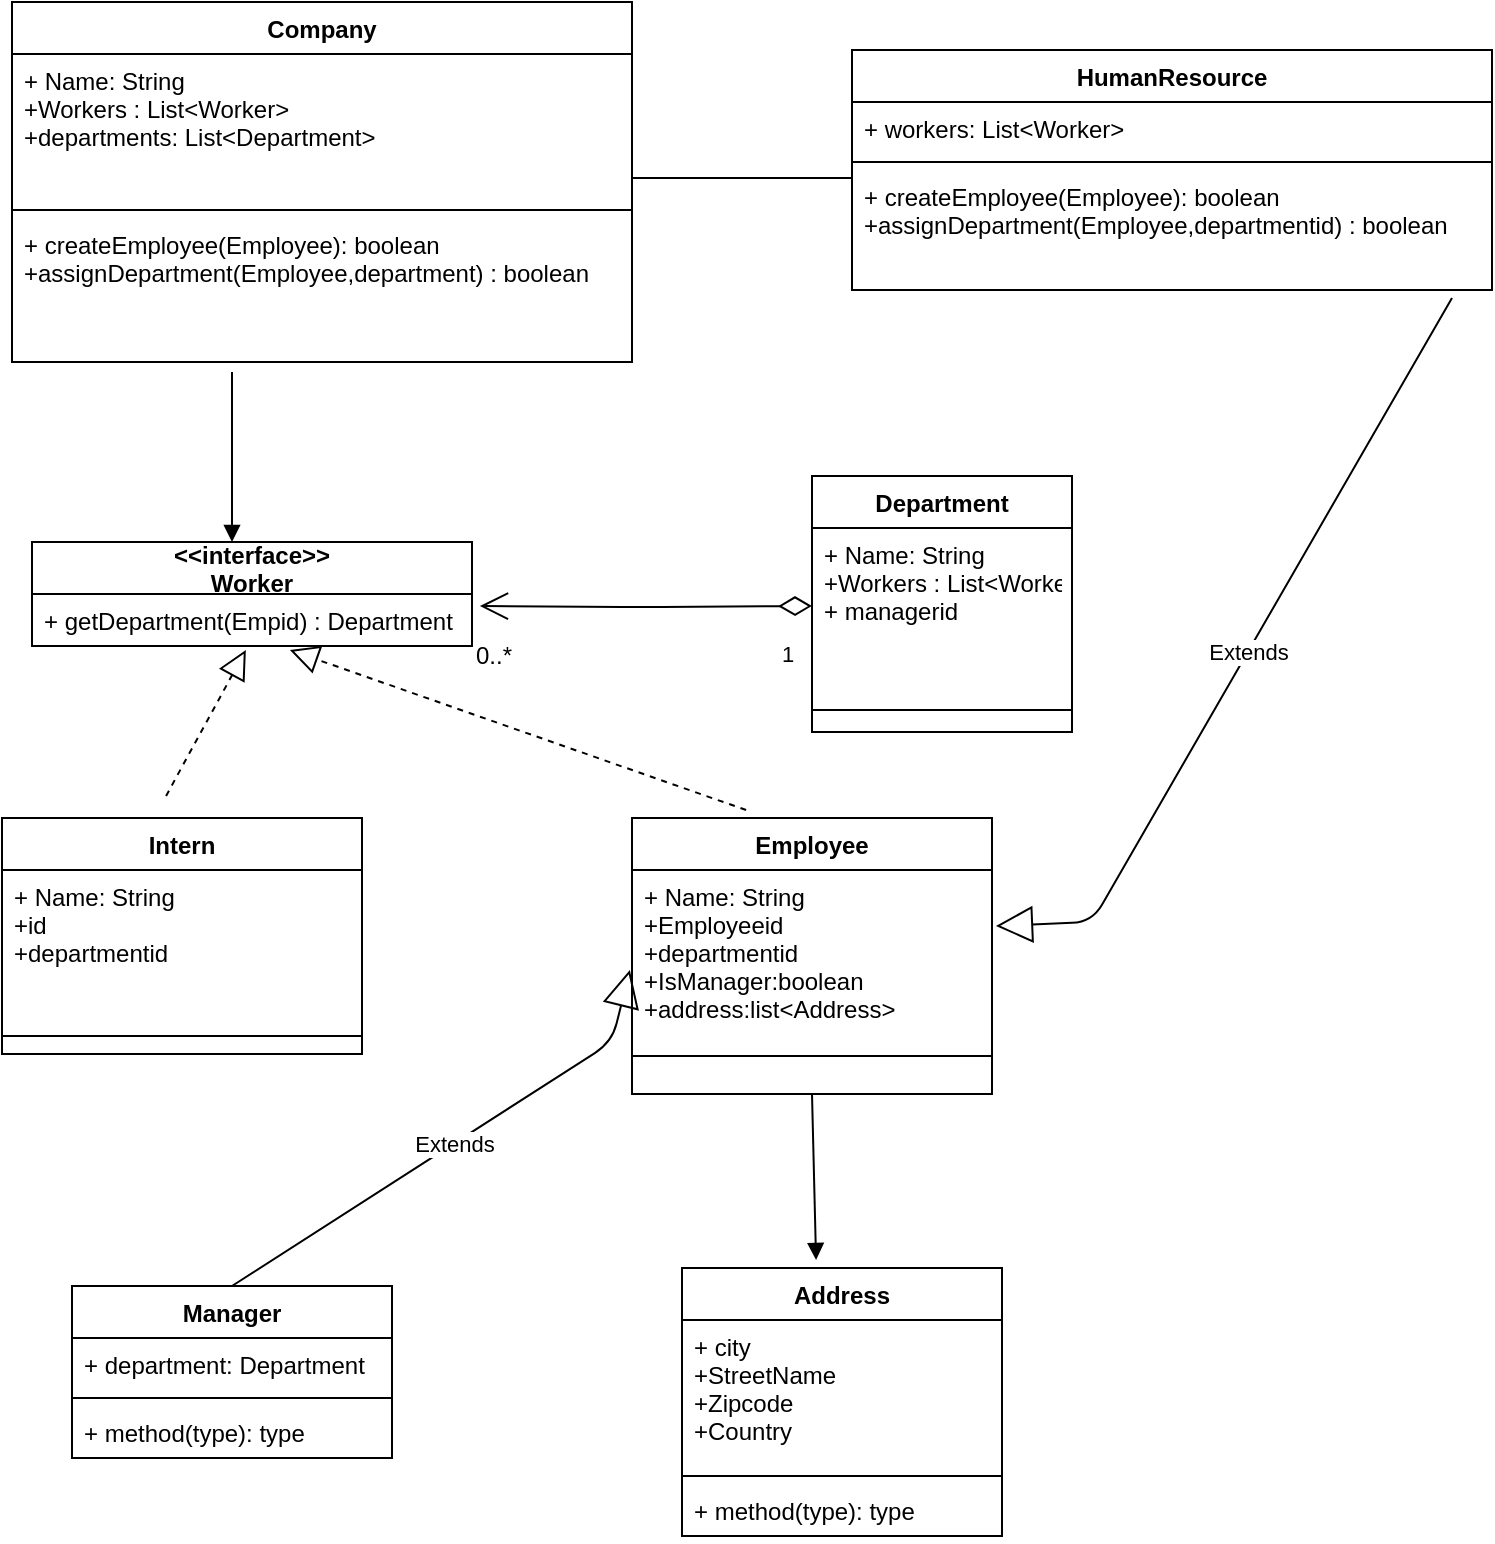 <mxfile version="11.3.0" type="google" pages="1"><diagram id="I_02BukDDb1RoMkisEsq" name="Page-1"><mxGraphModel dx="926" dy="553" grid="1" gridSize="10" guides="1" tooltips="1" connect="1" arrows="1" fold="1" page="1" pageScale="1" pageWidth="850" pageHeight="1100" math="0" shadow="0"><root><mxCell id="0"/><mxCell id="1" parent="0"/><mxCell id="hUB8CxsfF5XmnN4swp79-26" value="Company" style="swimlane;fontStyle=1;align=center;verticalAlign=top;childLayout=stackLayout;horizontal=1;startSize=26;horizontalStack=0;resizeParent=1;resizeParentMax=0;resizeLast=0;collapsible=1;marginBottom=0;" vertex="1" parent="1"><mxGeometry x="90" y="50" width="310" height="180" as="geometry"/></mxCell><mxCell id="hUB8CxsfF5XmnN4swp79-27" value="+ Name: String&#xa;+Workers : List&lt;Worker&gt;&#xa;+departments: List&lt;Department&gt;&#xa;" style="text;strokeColor=none;fillColor=none;align=left;verticalAlign=top;spacingLeft=4;spacingRight=4;overflow=hidden;rotatable=0;points=[[0,0.5],[1,0.5]];portConstraint=eastwest;" vertex="1" parent="hUB8CxsfF5XmnN4swp79-26"><mxGeometry y="26" width="310" height="74" as="geometry"/></mxCell><mxCell id="hUB8CxsfF5XmnN4swp79-28" value="" style="line;strokeWidth=1;fillColor=none;align=left;verticalAlign=middle;spacingTop=-1;spacingLeft=3;spacingRight=3;rotatable=0;labelPosition=right;points=[];portConstraint=eastwest;" vertex="1" parent="hUB8CxsfF5XmnN4swp79-26"><mxGeometry y="100" width="310" height="8" as="geometry"/></mxCell><mxCell id="hUB8CxsfF5XmnN4swp79-29" value="+ createEmployee(Employee): boolean&#xa;+assignDepartment(Employee,department) : boolean" style="text;strokeColor=none;fillColor=none;align=left;verticalAlign=top;spacingLeft=4;spacingRight=4;overflow=hidden;rotatable=0;points=[[0,0.5],[1,0.5]];portConstraint=eastwest;" vertex="1" parent="hUB8CxsfF5XmnN4swp79-26"><mxGeometry y="108" width="310" height="72" as="geometry"/></mxCell><mxCell id="hUB8CxsfF5XmnN4swp79-30" value="HumanResource" style="swimlane;fontStyle=1;align=center;verticalAlign=top;childLayout=stackLayout;horizontal=1;startSize=26;horizontalStack=0;resizeParent=1;resizeParentMax=0;resizeLast=0;collapsible=1;marginBottom=0;" vertex="1" parent="1"><mxGeometry x="510" y="74" width="320" height="120" as="geometry"/></mxCell><mxCell id="hUB8CxsfF5XmnN4swp79-31" value="+ workers: List&lt;Worker&gt;" style="text;strokeColor=none;fillColor=none;align=left;verticalAlign=top;spacingLeft=4;spacingRight=4;overflow=hidden;rotatable=0;points=[[0,0.5],[1,0.5]];portConstraint=eastwest;" vertex="1" parent="hUB8CxsfF5XmnN4swp79-30"><mxGeometry y="26" width="320" height="26" as="geometry"/></mxCell><mxCell id="hUB8CxsfF5XmnN4swp79-32" value="" style="line;strokeWidth=1;fillColor=none;align=left;verticalAlign=middle;spacingTop=-1;spacingLeft=3;spacingRight=3;rotatable=0;labelPosition=right;points=[];portConstraint=eastwest;" vertex="1" parent="hUB8CxsfF5XmnN4swp79-30"><mxGeometry y="52" width="320" height="8" as="geometry"/></mxCell><mxCell id="hUB8CxsfF5XmnN4swp79-33" value="+ createEmployee(Employee): boolean&#xa;+assignDepartment(Employee,departmentid) : boolean&#xa;&#xa;" style="text;strokeColor=none;fillColor=none;align=left;verticalAlign=top;spacingLeft=4;spacingRight=4;overflow=hidden;rotatable=0;points=[[0,0.5],[1,0.5]];portConstraint=eastwest;" vertex="1" parent="hUB8CxsfF5XmnN4swp79-30"><mxGeometry y="60" width="320" height="60" as="geometry"/></mxCell><mxCell id="hUB8CxsfF5XmnN4swp79-46" value="" style="line;strokeWidth=1;fillColor=none;align=left;verticalAlign=middle;spacingTop=-1;spacingLeft=3;spacingRight=3;rotatable=0;labelPosition=right;points=[];portConstraint=eastwest;" vertex="1" parent="1"><mxGeometry x="400" y="134" width="110" height="8" as="geometry"/></mxCell><mxCell id="hUB8CxsfF5XmnN4swp79-50" value="&lt;&lt;interface&gt;&gt;&#xa;Worker" style="swimlane;fontStyle=1;childLayout=stackLayout;horizontal=1;startSize=26;fillColor=none;horizontalStack=0;resizeParent=1;resizeParentMax=0;resizeLast=0;collapsible=1;marginBottom=0;" vertex="1" parent="1"><mxGeometry x="100" y="320" width="220" height="52" as="geometry"/></mxCell><mxCell id="hUB8CxsfF5XmnN4swp79-51" value="+ getDepartment(Empid) : Department" style="text;strokeColor=none;fillColor=none;align=left;verticalAlign=top;spacingLeft=4;spacingRight=4;overflow=hidden;rotatable=0;points=[[0,0.5],[1,0.5]];portConstraint=eastwest;" vertex="1" parent="hUB8CxsfF5XmnN4swp79-50"><mxGeometry y="26" width="220" height="26" as="geometry"/></mxCell><mxCell id="hUB8CxsfF5XmnN4swp79-57" value="" style="endArrow=block;endFill=1;html=1;edgeStyle=orthogonalEdgeStyle;align=left;verticalAlign=top;" edge="1" parent="1"><mxGeometry x="-1" relative="1" as="geometry"><mxPoint x="200" y="235" as="sourcePoint"/><mxPoint x="200" y="320" as="targetPoint"/><Array as="points"><mxPoint x="200" y="320"/></Array></mxGeometry></mxCell><mxCell id="hUB8CxsfF5XmnN4swp79-66" value="Department" style="swimlane;fontStyle=1;align=center;verticalAlign=top;childLayout=stackLayout;horizontal=1;startSize=26;horizontalStack=0;resizeParent=1;resizeParentMax=0;resizeLast=0;collapsible=1;marginBottom=0;" vertex="1" parent="1"><mxGeometry x="490" y="287" width="130" height="128" as="geometry"/></mxCell><mxCell id="hUB8CxsfF5XmnN4swp79-97" value="+ Name: String&#xa;+Workers : List&lt;Worker&gt;&#xa;+ managerid" style="text;strokeColor=none;fillColor=none;align=left;verticalAlign=top;spacingLeft=4;spacingRight=4;overflow=hidden;rotatable=0;points=[[0,0.5],[1,0.5]];portConstraint=eastwest;" vertex="1" parent="hUB8CxsfF5XmnN4swp79-66"><mxGeometry y="26" width="130" height="80" as="geometry"/></mxCell><mxCell id="hUB8CxsfF5XmnN4swp79-68" value="" style="line;strokeWidth=1;fillColor=none;align=left;verticalAlign=middle;spacingTop=-1;spacingLeft=3;spacingRight=3;rotatable=0;labelPosition=right;points=[];portConstraint=eastwest;" vertex="1" parent="hUB8CxsfF5XmnN4swp79-66"><mxGeometry y="106" width="130" height="22" as="geometry"/></mxCell><mxCell id="hUB8CxsfF5XmnN4swp79-70" value="" style="endArrow=open;html=1;endSize=12;startArrow=diamondThin;startSize=14;startFill=0;edgeStyle=orthogonalEdgeStyle;align=left;verticalAlign=bottom;entryX=1.018;entryY=0.231;entryDx=0;entryDy=0;entryPerimeter=0;" edge="1" parent="1" target="hUB8CxsfF5XmnN4swp79-51"><mxGeometry x="-1" y="3" relative="1" as="geometry"><mxPoint x="490" y="352" as="sourcePoint"/><mxPoint x="250" y="480" as="targetPoint"/></mxGeometry></mxCell><mxCell id="hUB8CxsfF5XmnN4swp79-74" value="0..*" style="text;html=1;resizable=0;points=[];autosize=1;align=left;verticalAlign=top;spacingTop=-4;" vertex="1" parent="1"><mxGeometry x="320" y="367" width="30" height="20" as="geometry"/></mxCell><mxCell id="hUB8CxsfF5XmnN4swp79-85" value="&lt;span style=&quot;font-family: &amp;#34;helvetica&amp;#34; , &amp;#34;arial&amp;#34; , sans-serif ; font-size: 0px&quot;&gt;%3CmxGraphModel%3E%3Croot%3E%3CmxCell%20id%3D%220%22%2F%3E%3CmxCell%20id%3D%221%22%20parent%3D%220%22%2F%3E%3CmxCell%20id%3D%222%22%20value%3D%22Company%22%20style%3D%22swimlane%3BfontStyle%3D1%3Balign%3Dcenter%3BverticalAlign%3Dtop%3BchildLayout%3DstackLayout%3Bhorizontal%3D1%3BstartSize%3D26%3BhorizontalStack%3D0%3BresizeParent%3D1%3BresizeParentMax%3D0%3BresizeLast%3D0%3Bcollapsible%3D1%3BmarginBottom%3D0%3B%22%20vertex%3D%221%22%20parent%3D%221%22%3E%3CmxGeometry%20x%3D%2290%22%20y%3D%2250%22%20width%3D%22310%22%20height%3D%22180%22%20as%3D%22geometry%22%2F%3E%3C%2FmxCell%3E%3CmxCell%20id%3D%223%22%20value%3D%22%2B%20Name%3A%20String%26%23xa%3B%2BWorkers%20%3A%20List%26lt%3BWorker%26gt%3B%26%23xa%3B%2Bdepartments%3A%20List%26lt%3BDepartment%26gt%3B%26%23xa%3B%22%20style%3D%22text%3BstrokeColor%3Dnone%3BfillColor%3Dnone%3Balign%3Dleft%3BverticalAlign%3Dtop%3BspacingLeft%3D4%3BspacingRight%3D4%3Boverflow%3Dhidden%3Brotatable%3D0%3Bpoints%3D%5B%5B0%2C0.5%5D%2C%5B1%2C0.5%5D%5D%3BportConstraint%3Deastwest%3B%22%20vertex%3D%221%22%20parent%3D%222%22%3E%3CmxGeometry%20y%3D%2226%22%20width%3D%22310%22%20height%3D%2274%22%20as%3D%22geometry%22%2F%3E%3C%2FmxCell%3E%3CmxCell%20id%3D%224%22%20value%3D%22%22%20style%3D%22line%3BstrokeWidth%3D1%3BfillColor%3Dnone%3Balign%3Dleft%3BverticalAlign%3Dmiddle%3BspacingTop%3D-1%3BspacingLeft%3D3%3BspacingRight%3D3%3Brotatable%3D0%3BlabelPosition%3Dright%3Bpoints%3D%5B%5D%3BportConstraint%3Deastwest%3B%22%20vertex%3D%221%22%20parent%3D%222%22%3E%3CmxGeometry%20y%3D%22100%22%20width%3D%22310%22%20height%3D%228%22%20as%3D%22geometry%22%2F%3E%3C%2FmxCell%3E%3CmxCell%20id%3D%225%22%20value%3D%22%2B%20createEmployee(Employee)%3A%20boolean%26%23xa%3B%2BassignDepartment(Employee%2Cdepartment)%20%3A%20boolean%22%20style%3D%22text%3BstrokeColor%3Dnone%3BfillColor%3Dnone%3Balign%3Dleft%3BverticalAlign%3Dtop%3BspacingLeft%3D4%3BspacingRight%3D4%3Boverflow%3Dhidden%3Brotatable%3D0%3Bpoints%3D%5B%5B0%2C0.5%5D%2C%5B1%2C0.5%5D%5D%3BportConstraint%3Deastwest%3B%22%20vertex%3D%221%22%20parent%3D%222%22%3E%3CmxGeometry%20y%3D%22108%22%20width%3D%22310%22%20height%3D%2272%22%20as%3D%22geometry%22%2F%3E%3C%2FmxCell%3E%3C%2Froot%3E%3C%2FmxGraphModel%3E&lt;/span&gt;" style="text;html=1;resizable=0;points=[];autosize=1;align=left;verticalAlign=top;spacingTop=-4;" vertex="1" parent="1"><mxGeometry x="135" y="476" width="40" height="20" as="geometry"/></mxCell><mxCell id="hUB8CxsfF5XmnN4swp79-90" value="Intern" style="swimlane;fontStyle=1;align=center;verticalAlign=top;childLayout=stackLayout;horizontal=1;startSize=26;horizontalStack=0;resizeParent=1;resizeParentMax=0;resizeLast=0;collapsible=1;marginBottom=0;" vertex="1" parent="1"><mxGeometry x="85" y="458" width="180" height="118" as="geometry"/></mxCell><mxCell id="hUB8CxsfF5XmnN4swp79-91" value="+ Name: String&#xa;+id&#xa;+departmentid&#xa;&#xa;" style="text;strokeColor=none;fillColor=none;align=left;verticalAlign=top;spacingLeft=4;spacingRight=4;overflow=hidden;rotatable=0;points=[[0,0.5],[1,0.5]];portConstraint=eastwest;" vertex="1" parent="hUB8CxsfF5XmnN4swp79-90"><mxGeometry y="26" width="180" height="74" as="geometry"/></mxCell><mxCell id="hUB8CxsfF5XmnN4swp79-92" value="" style="line;strokeWidth=1;fillColor=none;align=left;verticalAlign=middle;spacingTop=-1;spacingLeft=3;spacingRight=3;rotatable=0;labelPosition=right;points=[];portConstraint=eastwest;" vertex="1" parent="hUB8CxsfF5XmnN4swp79-90"><mxGeometry y="100" width="180" height="18" as="geometry"/></mxCell><mxCell id="hUB8CxsfF5XmnN4swp79-95" value="" style="endArrow=block;dashed=1;endFill=0;endSize=12;html=1;exitX=0.428;exitY=-0.022;exitDx=0;exitDy=0;exitPerimeter=0;entryX=0.486;entryY=1.077;entryDx=0;entryDy=0;entryPerimeter=0;" edge="1" parent="1" target="hUB8CxsfF5XmnN4swp79-51"><mxGeometry width="160" relative="1" as="geometry"><mxPoint x="167.04" y="446.964" as="sourcePoint"/><mxPoint x="250" y="610" as="targetPoint"/></mxGeometry></mxCell><mxCell id="hUB8CxsfF5XmnN4swp79-96" value="" style="endArrow=block;dashed=1;endFill=0;endSize=12;html=1;entryX=0.586;entryY=1.077;entryDx=0;entryDy=0;entryPerimeter=0;exitX=0.317;exitY=-0.029;exitDx=0;exitDy=0;exitPerimeter=0;" edge="1" parent="1" source="hUB8CxsfF5XmnN4swp79-101" target="hUB8CxsfF5XmnN4swp79-51"><mxGeometry width="160" relative="1" as="geometry"><mxPoint x="460" y="450" as="sourcePoint"/><mxPoint x="216.92" y="384.002" as="targetPoint"/></mxGeometry></mxCell><mxCell id="hUB8CxsfF5XmnN4swp79-98" value="&lt;span style=&quot;font-size: 11px ; background-color: rgb(255 , 255 , 255)&quot;&gt;1&lt;/span&gt;" style="text;html=1;resizable=0;points=[];autosize=1;align=left;verticalAlign=top;spacingTop=-4;" vertex="1" parent="1"><mxGeometry x="473" y="366" width="20" height="20" as="geometry"/></mxCell><mxCell id="hUB8CxsfF5XmnN4swp79-101" value="Employee" style="swimlane;fontStyle=1;align=center;verticalAlign=top;childLayout=stackLayout;horizontal=1;startSize=26;horizontalStack=0;resizeParent=1;resizeParentMax=0;resizeLast=0;collapsible=1;marginBottom=0;" vertex="1" parent="1"><mxGeometry x="400" y="458" width="180" height="138" as="geometry"/></mxCell><mxCell id="hUB8CxsfF5XmnN4swp79-102" value="+ Name: String&#xa;+Employeeid&#xa;+departmentid&#xa;+IsManager:boolean&#xa;+address:list&lt;Address&gt;&#xa;" style="text;strokeColor=none;fillColor=none;align=left;verticalAlign=top;spacingLeft=4;spacingRight=4;overflow=hidden;rotatable=0;points=[[0,0.5],[1,0.5]];portConstraint=eastwest;" vertex="1" parent="hUB8CxsfF5XmnN4swp79-101"><mxGeometry y="26" width="180" height="74" as="geometry"/></mxCell><mxCell id="hUB8CxsfF5XmnN4swp79-103" value="" style="line;strokeWidth=1;fillColor=none;align=left;verticalAlign=middle;spacingTop=-1;spacingLeft=3;spacingRight=3;rotatable=0;labelPosition=right;points=[];portConstraint=eastwest;" vertex="1" parent="hUB8CxsfF5XmnN4swp79-101"><mxGeometry y="100" width="180" height="38" as="geometry"/></mxCell><mxCell id="hUB8CxsfF5XmnN4swp79-106" value="Extends" style="endArrow=block;endSize=16;endFill=0;html=1;entryX=1.011;entryY=0.378;entryDx=0;entryDy=0;entryPerimeter=0;" edge="1" parent="1" target="hUB8CxsfF5XmnN4swp79-102"><mxGeometry width="160" relative="1" as="geometry"><mxPoint x="810" y="198" as="sourcePoint"/><mxPoint x="585" y="580" as="targetPoint"/><Array as="points"><mxPoint x="630" y="510"/></Array></mxGeometry></mxCell><mxCell id="hUB8CxsfF5XmnN4swp79-107" value="Manager" style="swimlane;fontStyle=1;align=center;verticalAlign=top;childLayout=stackLayout;horizontal=1;startSize=26;horizontalStack=0;resizeParent=1;resizeParentMax=0;resizeLast=0;collapsible=1;marginBottom=0;" vertex="1" parent="1"><mxGeometry x="120" y="692" width="160" height="86" as="geometry"/></mxCell><mxCell id="hUB8CxsfF5XmnN4swp79-108" value="+ department: Department" style="text;strokeColor=none;fillColor=none;align=left;verticalAlign=top;spacingLeft=4;spacingRight=4;overflow=hidden;rotatable=0;points=[[0,0.5],[1,0.5]];portConstraint=eastwest;" vertex="1" parent="hUB8CxsfF5XmnN4swp79-107"><mxGeometry y="26" width="160" height="26" as="geometry"/></mxCell><mxCell id="hUB8CxsfF5XmnN4swp79-109" value="" style="line;strokeWidth=1;fillColor=none;align=left;verticalAlign=middle;spacingTop=-1;spacingLeft=3;spacingRight=3;rotatable=0;labelPosition=right;points=[];portConstraint=eastwest;" vertex="1" parent="hUB8CxsfF5XmnN4swp79-107"><mxGeometry y="52" width="160" height="8" as="geometry"/></mxCell><mxCell id="hUB8CxsfF5XmnN4swp79-110" value="+ method(type): type" style="text;strokeColor=none;fillColor=none;align=left;verticalAlign=top;spacingLeft=4;spacingRight=4;overflow=hidden;rotatable=0;points=[[0,0.5],[1,0.5]];portConstraint=eastwest;" vertex="1" parent="hUB8CxsfF5XmnN4swp79-107"><mxGeometry y="60" width="160" height="26" as="geometry"/></mxCell><mxCell id="hUB8CxsfF5XmnN4swp79-111" value="Address" style="swimlane;fontStyle=1;align=center;verticalAlign=top;childLayout=stackLayout;horizontal=1;startSize=26;horizontalStack=0;resizeParent=1;resizeParentMax=0;resizeLast=0;collapsible=1;marginBottom=0;" vertex="1" parent="1"><mxGeometry x="425" y="683" width="160" height="134" as="geometry"/></mxCell><mxCell id="hUB8CxsfF5XmnN4swp79-112" value="+ city&#xa;+StreetName&#xa;+Zipcode&#xa;+Country" style="text;strokeColor=none;fillColor=none;align=left;verticalAlign=top;spacingLeft=4;spacingRight=4;overflow=hidden;rotatable=0;points=[[0,0.5],[1,0.5]];portConstraint=eastwest;" vertex="1" parent="hUB8CxsfF5XmnN4swp79-111"><mxGeometry y="26" width="160" height="74" as="geometry"/></mxCell><mxCell id="hUB8CxsfF5XmnN4swp79-113" value="" style="line;strokeWidth=1;fillColor=none;align=left;verticalAlign=middle;spacingTop=-1;spacingLeft=3;spacingRight=3;rotatable=0;labelPosition=right;points=[];portConstraint=eastwest;" vertex="1" parent="hUB8CxsfF5XmnN4swp79-111"><mxGeometry y="100" width="160" height="8" as="geometry"/></mxCell><mxCell id="hUB8CxsfF5XmnN4swp79-114" value="+ method(type): type" style="text;strokeColor=none;fillColor=none;align=left;verticalAlign=top;spacingLeft=4;spacingRight=4;overflow=hidden;rotatable=0;points=[[0,0.5],[1,0.5]];portConstraint=eastwest;" vertex="1" parent="hUB8CxsfF5XmnN4swp79-111"><mxGeometry y="108" width="160" height="26" as="geometry"/></mxCell><mxCell id="hUB8CxsfF5XmnN4swp79-115" value="Extends" style="endArrow=block;endSize=16;endFill=0;html=1;exitX=0.5;exitY=0;exitDx=0;exitDy=0;entryX=-0.006;entryY=0.676;entryDx=0;entryDy=0;entryPerimeter=0;" edge="1" parent="1" source="hUB8CxsfF5XmnN4swp79-107" target="hUB8CxsfF5XmnN4swp79-102"><mxGeometry width="160" relative="1" as="geometry"><mxPoint x="90" y="840" as="sourcePoint"/><mxPoint x="250" y="840" as="targetPoint"/><Array as="points"><mxPoint x="390" y="570"/></Array></mxGeometry></mxCell><mxCell id="hUB8CxsfF5XmnN4swp79-116" value="" style="html=1;verticalAlign=bottom;endArrow=block;exitX=0.5;exitY=1;exitDx=0;exitDy=0;entryX=0.419;entryY=-0.03;entryDx=0;entryDy=0;entryPerimeter=0;" edge="1" parent="1" source="hUB8CxsfF5XmnN4swp79-101" target="hUB8CxsfF5XmnN4swp79-111"><mxGeometry width="80" relative="1" as="geometry"><mxPoint x="430" y="640" as="sourcePoint"/><mxPoint x="515" y="700" as="targetPoint"/></mxGeometry></mxCell></root></mxGraphModel></diagram></mxfile>